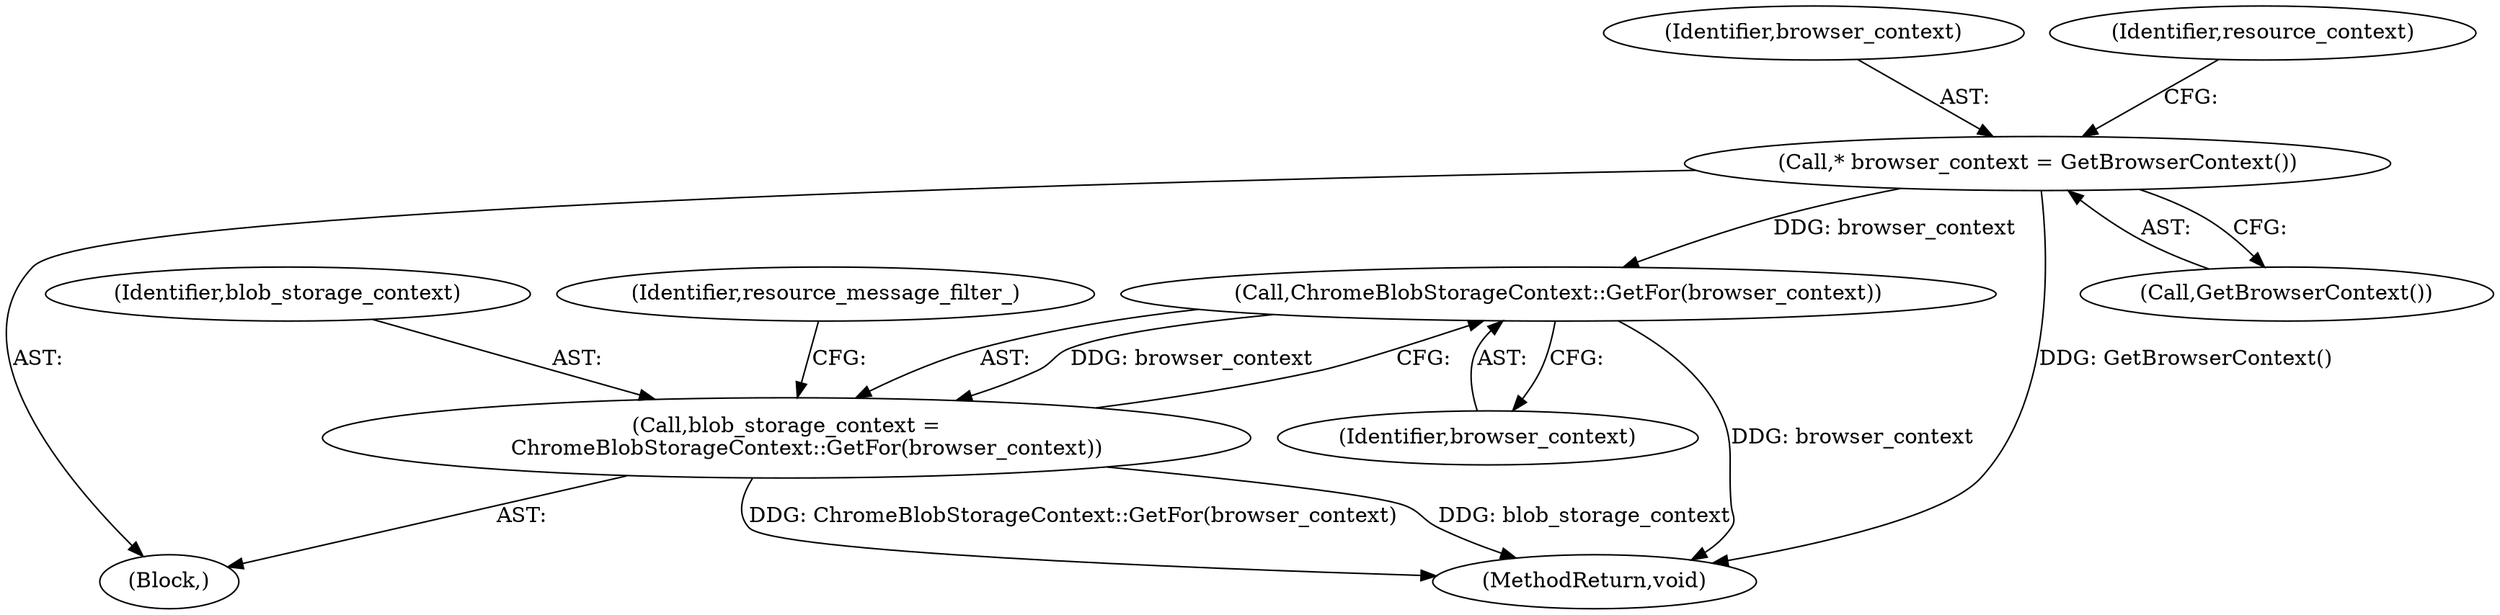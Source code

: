 digraph "0_Chrome_04ff52bb66284467ccb43d90800013b89ee8db75_6@pointer" {
"1000126" [label="(Call,* browser_context = GetBrowserContext())"];
"1000143" [label="(Call,ChromeBlobStorageContext::GetFor(browser_context))"];
"1000141" [label="(Call,blob_storage_context =\n      ChromeBlobStorageContext::GetFor(browser_context))"];
"1000127" [label="(Identifier,browser_context)"];
"1000101" [label="(Block,)"];
"1000143" [label="(Call,ChromeBlobStorageContext::GetFor(browser_context))"];
"1000131" [label="(Identifier,resource_context)"];
"1000286" [label="(MethodReturn,void)"];
"1000141" [label="(Call,blob_storage_context =\n      ChromeBlobStorageContext::GetFor(browser_context))"];
"1000126" [label="(Call,* browser_context = GetBrowserContext())"];
"1000142" [label="(Identifier,blob_storage_context)"];
"1000146" [label="(Identifier,resource_message_filter_)"];
"1000128" [label="(Call,GetBrowserContext())"];
"1000144" [label="(Identifier,browser_context)"];
"1000126" -> "1000101"  [label="AST: "];
"1000126" -> "1000128"  [label="CFG: "];
"1000127" -> "1000126"  [label="AST: "];
"1000128" -> "1000126"  [label="AST: "];
"1000131" -> "1000126"  [label="CFG: "];
"1000126" -> "1000286"  [label="DDG: GetBrowserContext()"];
"1000126" -> "1000143"  [label="DDG: browser_context"];
"1000143" -> "1000141"  [label="AST: "];
"1000143" -> "1000144"  [label="CFG: "];
"1000144" -> "1000143"  [label="AST: "];
"1000141" -> "1000143"  [label="CFG: "];
"1000143" -> "1000286"  [label="DDG: browser_context"];
"1000143" -> "1000141"  [label="DDG: browser_context"];
"1000141" -> "1000101"  [label="AST: "];
"1000142" -> "1000141"  [label="AST: "];
"1000146" -> "1000141"  [label="CFG: "];
"1000141" -> "1000286"  [label="DDG: blob_storage_context"];
"1000141" -> "1000286"  [label="DDG: ChromeBlobStorageContext::GetFor(browser_context)"];
}
